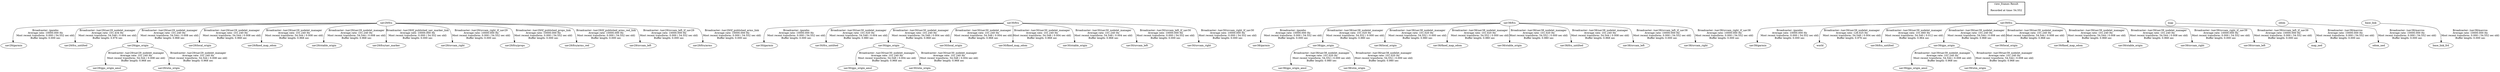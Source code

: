 digraph G {
"uav29/fcu" -> "uav29/garmin"[label="Broadcaster: /gazebo\nAverage rate: 10000.000 Hz\nMost recent transform: 0.000 ( 54.552 sec old)\nBuffer length: 0.000 sec\n"];
"uav30/fcu" -> "uav30/garmin"[label="Broadcaster: /gazebo\nAverage rate: 10000.000 Hz\nMost recent transform: 0.000 ( 54.552 sec old)\nBuffer length: 0.000 sec\n"];
"uav38/fcu" -> "uav38/garmin"[label="Broadcaster: /gazebo\nAverage rate: 10000.000 Hz\nMost recent transform: 0.000 ( 54.552 sec old)\nBuffer length: 0.000 sec\n"];
"uav39/fcu" -> "uav39/garmin"[label="Broadcaster: /gazebo\nAverage rate: 10000.000 Hz\nMost recent transform: 0.000 ( 54.552 sec old)\nBuffer length: 0.000 sec\n"];
"uav30/fcu" -> "uav30/fcu_untilted"[label="Broadcaster: /uav30/uav30_nodelet_manager\nAverage rate: 101.020 Hz\nMost recent transform: 54.548 ( 0.004 sec old)\nBuffer length: 0.980 sec\n"];
"uav39/fcu" -> "world"[label="Broadcaster: /uav39/uav39_nodelet_manager\nAverage rate: 126.025 Hz\nMost recent transform: 54.548 ( 0.004 sec old)\nBuffer length: 0.976 sec\n"];
"uav29/fcu" -> "uav29/fcu_untilted"[label="Broadcaster: /uav29/uav29_nodelet_manager\nAverage rate: 101.434 Hz\nMost recent transform: 54.548 ( 0.004 sec old)\nBuffer length: 0.976 sec\n"];
"uav38/fcu" -> "uav38/gps_origin"[label="Broadcaster: /uav38/uav38_nodelet_manager\nAverage rate: 101.020 Hz\nMost recent transform: 54.552 ( 0.000 sec old)\nBuffer length: 0.980 sec\n"];
"uav38/gps_origin" -> "uav38/gps_origin_amsl"[label="Broadcaster: /uav38/uav38_nodelet_manager\nAverage rate: 101.020 Hz\nMost recent transform: 54.552 ( 0.000 sec old)\nBuffer length: 0.980 sec\n"];
"uav38/gps_origin" -> "uav38/utm_origin"[label="Broadcaster: /uav38/uav38_nodelet_manager\nAverage rate: 101.020 Hz\nMost recent transform: 54.552 ( 0.000 sec old)\nBuffer length: 0.980 sec\n"];
"uav38/fcu" -> "uav38/local_origin"[label="Broadcaster: /uav38/uav38_nodelet_manager\nAverage rate: 101.020 Hz\nMost recent transform: 54.552 ( 0.000 sec old)\nBuffer length: 0.980 sec\n"];
"uav38/fcu" -> "uav38/fixed_map_odom"[label="Broadcaster: /uav38/uav38_nodelet_manager\nAverage rate: 101.020 Hz\nMost recent transform: 54.552 ( 0.000 sec old)\nBuffer length: 0.980 sec\n"];
"uav38/fcu" -> "uav38/stable_origin"[label="Broadcaster: /uav38/uav38_nodelet_manager\nAverage rate: 101.020 Hz\nMost recent transform: 54.552 ( 0.000 sec old)\nBuffer length: 0.980 sec\n"];
"map" -> "map_ned"[label="Broadcaster: /uav38/mavros\nAverage rate: 10000.000 Hz\nMost recent transform: 0.000 ( 54.552 sec old)\nBuffer length: 0.000 sec\n"];
"odom" -> "odom_ned"[label="Broadcaster: /uav38/mavros\nAverage rate: 10000.000 Hz\nMost recent transform: 0.000 ( 54.552 sec old)\nBuffer length: 0.000 sec\n"];
"base_link" -> "base_link_frd"[label="Broadcaster: /uav38/mavros\nAverage rate: 10000.000 Hz\nMost recent transform: 0.000 ( 54.552 sec old)\nBuffer length: 0.000 sec\n"];
"uav39/fcu" -> "uav39/fcu_untilted"[label="Broadcaster: /uav39/uav39_nodelet_manager\nAverage rate: 101.660 Hz\nMost recent transform: 54.540 ( 0.012 sec old)\nBuffer length: 0.964 sec\n"];
"uav38/fcu" -> "uav38/fcu_untilted"[label="Broadcaster: /uav38/uav38_nodelet_manager\nAverage rate: 101.240 Hz\nMost recent transform: 54.544 ( 0.008 sec old)\nBuffer length: 0.968 sec\n"];
"uav39/fcu" -> "uav39/gps_origin"[label="Broadcaster: /uav39/uav39_nodelet_manager\nAverage rate: 101.240 Hz\nMost recent transform: 54.544 ( 0.008 sec old)\nBuffer length: 0.968 sec\n"];
"uav39/gps_origin" -> "uav39/gps_origin_amsl"[label="Broadcaster: /uav39/uav39_nodelet_manager\nAverage rate: 101.240 Hz\nMost recent transform: 54.544 ( 0.008 sec old)\nBuffer length: 0.968 sec\n"];
"uav39/gps_origin" -> "uav39/utm_origin"[label="Broadcaster: /uav39/uav39_nodelet_manager\nAverage rate: 101.240 Hz\nMost recent transform: 54.544 ( 0.008 sec old)\nBuffer length: 0.968 sec\n"];
"uav39/fcu" -> "uav39/local_origin"[label="Broadcaster: /uav39/uav39_nodelet_manager\nAverage rate: 101.240 Hz\nMost recent transform: 54.544 ( 0.008 sec old)\nBuffer length: 0.968 sec\n"];
"uav39/fcu" -> "uav39/fixed_map_odom"[label="Broadcaster: /uav39/uav39_nodelet_manager\nAverage rate: 101.240 Hz\nMost recent transform: 54.544 ( 0.008 sec old)\nBuffer length: 0.968 sec\n"];
"uav39/fcu" -> "uav39/stable_origin"[label="Broadcaster: /uav39/uav39_nodelet_manager\nAverage rate: 101.240 Hz\nMost recent transform: 54.544 ( 0.008 sec old)\nBuffer length: 0.968 sec\n"];
"uav29/fcu" -> "uav29/gps_origin"[label="Broadcaster: /uav29/uav29_nodelet_manager\nAverage rate: 101.240 Hz\nMost recent transform: 54.544 ( 0.008 sec old)\nBuffer length: 0.968 sec\n"];
"uav29/gps_origin" -> "uav29/gps_origin_amsl"[label="Broadcaster: /uav29/uav29_nodelet_manager\nAverage rate: 101.240 Hz\nMost recent transform: 54.544 ( 0.008 sec old)\nBuffer length: 0.968 sec\n"];
"uav29/gps_origin" -> "uav29/utm_origin"[label="Broadcaster: /uav29/uav29_nodelet_manager\nAverage rate: 101.240 Hz\nMost recent transform: 54.544 ( 0.008 sec old)\nBuffer length: 0.968 sec\n"];
"uav29/fcu" -> "uav29/local_origin"[label="Broadcaster: /uav29/uav29_nodelet_manager\nAverage rate: 101.240 Hz\nMost recent transform: 54.544 ( 0.008 sec old)\nBuffer length: 0.968 sec\n"];
"uav29/fcu" -> "uav29/fixed_map_odom"[label="Broadcaster: /uav29/uav29_nodelet_manager\nAverage rate: 101.240 Hz\nMost recent transform: 54.544 ( 0.008 sec old)\nBuffer length: 0.968 sec\n"];
"uav29/fcu" -> "uav29/stable_origin"[label="Broadcaster: /uav29/uav29_nodelet_manager\nAverage rate: 101.240 Hz\nMost recent transform: 54.544 ( 0.008 sec old)\nBuffer length: 0.968 sec\n"];
"uav30/fcu" -> "uav30/gps_origin"[label="Broadcaster: /uav30/uav30_nodelet_manager\nAverage rate: 101.240 Hz\nMost recent transform: 54.548 ( 0.004 sec old)\nBuffer length: 0.968 sec\n"];
"uav30/gps_origin" -> "uav30/gps_origin_amsl"[label="Broadcaster: /uav30/uav30_nodelet_manager\nAverage rate: 101.240 Hz\nMost recent transform: 54.548 ( 0.004 sec old)\nBuffer length: 0.968 sec\n"];
"uav30/gps_origin" -> "uav30/utm_origin"[label="Broadcaster: /uav30/uav30_nodelet_manager\nAverage rate: 101.240 Hz\nMost recent transform: 54.548 ( 0.004 sec old)\nBuffer length: 0.968 sec\n"];
"uav30/fcu" -> "uav30/local_origin"[label="Broadcaster: /uav30/uav30_nodelet_manager\nAverage rate: 101.240 Hz\nMost recent transform: 54.548 ( 0.004 sec old)\nBuffer length: 0.968 sec\n"];
"uav30/fcu" -> "uav30/fixed_map_odom"[label="Broadcaster: /uav30/uav30_nodelet_manager\nAverage rate: 101.240 Hz\nMost recent transform: 54.548 ( 0.004 sec old)\nBuffer length: 0.968 sec\n"];
"uav30/fcu" -> "uav30/stable_origin"[label="Broadcaster: /uav30/uav30_nodelet_manager\nAverage rate: 101.240 Hz\nMost recent transform: 54.548 ( 0.004 sec old)\nBuffer length: 0.968 sec\n"];
"uav29/fcu" -> "uav29/fcu/uav_marker"[label="Broadcaster: /uav29/tf_published_uav_marker_link\nAverage rate: 10000.000 Hz\nMost recent transform: 0.000 ( 54.552 sec old)\nBuffer length: 0.000 sec\n"];
"uav29/fcu" -> "uav29/uvcam_right"[label="Broadcaster: /uav29/uvcam_right_tf_uav29\nAverage rate: 10000.000 Hz\nMost recent transform: 0.000 ( 54.552 sec old)\nBuffer length: 0.000 sec\n"];
"uav29/fcu" -> "uav29/fcu/props"[label="Broadcaster: /uav29/tf_published_props_link\nAverage rate: 10000.000 Hz\nMost recent transform: 0.000 ( 54.552 sec old)\nBuffer length: 0.000 sec\n"];
"uav29/fcu" -> "uav29/fcu/arms_red"[label="Broadcaster: /uav29/tf_published_arms_red_link\nAverage rate: 10000.000 Hz\nMost recent transform: 0.000 ( 54.552 sec old)\nBuffer length: 0.000 sec\n"];
"uav29/fcu" -> "uav29/uvcam_left"[label="Broadcaster: /uav29/uvcam_left_tf_uav29\nAverage rate: 10000.000 Hz\nMost recent transform: 0.000 ( 54.552 sec old)\nBuffer length: 0.000 sec\n"];
"uav30/fcu" -> "uav30/uvcam_left"[label="Broadcaster: /uav30/uvcam_left_tf_uav30\nAverage rate: 10000.000 Hz\nMost recent transform: 0.000 ( 54.552 sec old)\nBuffer length: 0.000 sec\n"];
"uav29/fcu" -> "uav29/fcu/arms"[label="Broadcaster: /uav29/tf_published_arms_link\nAverage rate: 10000.000 Hz\nMost recent transform: 0.000 ( 54.552 sec old)\nBuffer length: 0.000 sec\n"];
"uav38/fcu" -> "uav38/uvcam_left"[label="Broadcaster: /uav38/uvcam_left_tf_uav38\nAverage rate: 10000.000 Hz\nMost recent transform: 0.000 ( 54.552 sec old)\nBuffer length: 0.000 sec\n"];
"uav38/fcu" -> "uav38/uvcam_right"[label="Broadcaster: /uav38/uvcam_right_tf_uav38\nAverage rate: 10000.000 Hz\nMost recent transform: 0.000 ( 54.552 sec old)\nBuffer length: 0.000 sec\n"];
"uav39/fcu" -> "uav39/uvcam_right"[label="Broadcaster: /uav39/uvcam_right_tf_uav39\nAverage rate: 10000.000 Hz\nMost recent transform: 0.000 ( 54.552 sec old)\nBuffer length: 0.000 sec\n"];
"uav39/fcu" -> "uav39/uvcam_left"[label="Broadcaster: /uav39/uvcam_left_tf_uav39\nAverage rate: 10000.000 Hz\nMost recent transform: 0.000 ( 54.552 sec old)\nBuffer length: 0.000 sec\n"];
"uav30/fcu" -> "uav30/uvcam_right"[label="Broadcaster: /uav30/uvcam_right_tf_uav30\nAverage rate: 10000.000 Hz\nMost recent transform: 0.000 ( 54.552 sec old)\nBuffer length: 0.000 sec\n"];
edge [style=invis];
 subgraph cluster_legend { style=bold; color=black; label ="view_frames Result";
"Recorded at time: 54.552"[ shape=plaintext ] ;
 }->"uav29/fcu";
edge [style=invis];
 subgraph cluster_legend { style=bold; color=black; label ="view_frames Result";
"Recorded at time: 54.552"[ shape=plaintext ] ;
 }->"uav30/fcu";
edge [style=invis];
 subgraph cluster_legend { style=bold; color=black; label ="view_frames Result";
"Recorded at time: 54.552"[ shape=plaintext ] ;
 }->"uav38/fcu";
edge [style=invis];
 subgraph cluster_legend { style=bold; color=black; label ="view_frames Result";
"Recorded at time: 54.552"[ shape=plaintext ] ;
 }->"uav39/fcu";
edge [style=invis];
 subgraph cluster_legend { style=bold; color=black; label ="view_frames Result";
"Recorded at time: 54.552"[ shape=plaintext ] ;
 }->"map";
edge [style=invis];
 subgraph cluster_legend { style=bold; color=black; label ="view_frames Result";
"Recorded at time: 54.552"[ shape=plaintext ] ;
 }->"odom";
edge [style=invis];
 subgraph cluster_legend { style=bold; color=black; label ="view_frames Result";
"Recorded at time: 54.552"[ shape=plaintext ] ;
 }->"base_link";
}